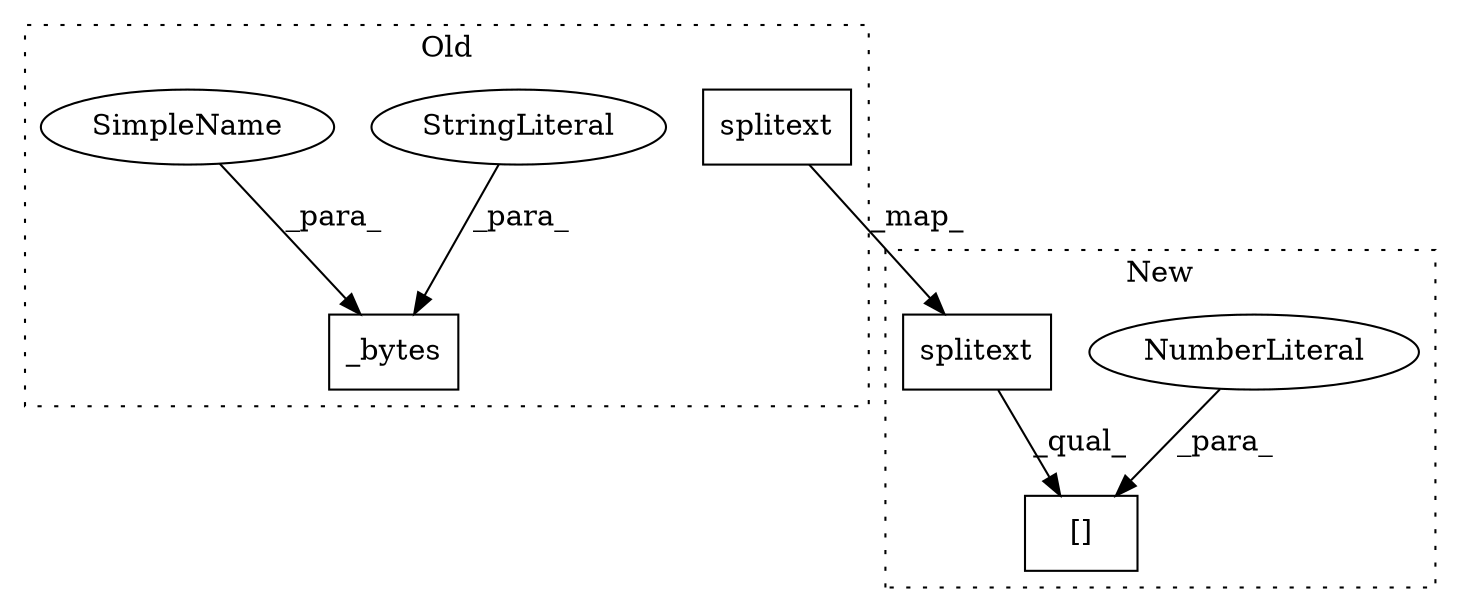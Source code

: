digraph G {
subgraph cluster0 {
1 [label="_bytes" a="32" s="2892,2915" l="7,1" shape="box"];
4 [label="splitext" a="32" s="2727,2744" l="9,1" shape="box"];
6 [label="StringLiteral" a="45" s="2908" l="7" shape="ellipse"];
7 [label="SimpleName" a="42" s="2899" l="8" shape="ellipse"];
label = "Old";
style="dotted";
}
subgraph cluster1 {
2 [label="[]" a="2" s="2096,2124" l="27,1" shape="box"];
3 [label="NumberLiteral" a="34" s="2123" l="1" shape="ellipse"];
5 [label="splitext" a="32" s="2104,2121" l="9,1" shape="box"];
label = "New";
style="dotted";
}
3 -> 2 [label="_para_"];
4 -> 5 [label="_map_"];
5 -> 2 [label="_qual_"];
6 -> 1 [label="_para_"];
7 -> 1 [label="_para_"];
}